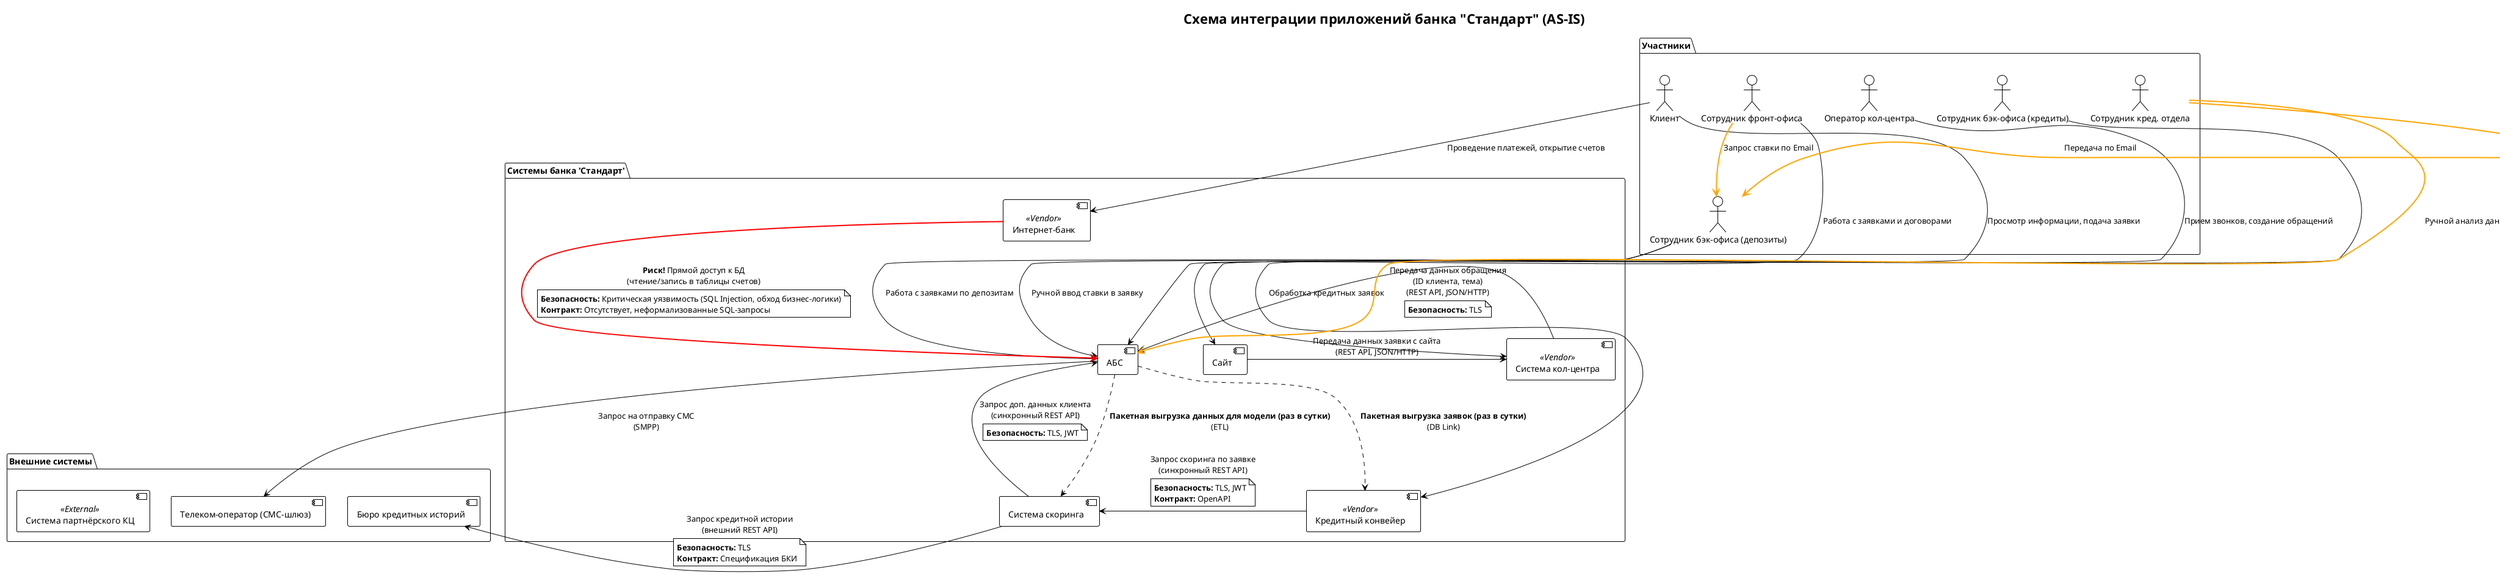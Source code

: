 @startuml
!theme plain
title Схема интеграции приложений банка "Стандарт" (AS-IS)

package "Участники" {
  actor "Клиент" as Client
  actor "Сотрудник фронт-офиса" as FrontOffice
  actor "Сотрудник бэк-офиса (депозиты)" as BackOfficeDepo
  actor "Сотрудник бэк-офиса (кредиты)" as BackOfficeCredit
  actor "Оператор кол-центра" as CallCenterAgent
  actor "Сотрудник кред. отдела" as CreditDept
}

package "Ручные процессы" #LightGrey {
  component "Excel-файл расчета ставок" as ExcelRates <<Manual>>
}

package "Системы банка 'Стандарт'" {
  component "Сайт" as Website
  component "Интернет-банк" as InternetBank <<Vendor>>
  component "АБС" as ABS
  component "Система кол-центра" as CallCenterSystem <<Vendor>>
  component "Кредитный конвейер" as CreditConveyor <<Vendor>>
  component "Система скоринга" as ScoringSystem
}

package "Внешние системы" {
  component "Бюро кредитных историй" as BKI
  component "Телеком-оператор (СМС-шлюз)" as Telecom
  component "Система партнёрского КЦ" as PartnerCCSystem <<External>>
}

' --- Связи участников с системами ---
Client --> Website : Просмотр информации, подача заявки
Client --> InternetBank : Проведение платежей, открытие счетов
FrontOffice --> ABS : Работа с заявками и договорами
BackOfficeDepo --> ABS : Работа с заявками по депозитам
BackOfficeCredit --> CreditConveyor : Обработка кредитных заявок
CallCenterAgent --> CallCenterSystem : Прием звонков, создание обращений

' --- Связи между системами ---
' Проблемная интеграция, выделена цветом
InternetBank -[#red,bold]-> ABS : **Риск!** Прямой доступ к БД\n(чтение/запись в таблицы счетов)
note on link
  **Безопасность:** Критическая уязвимость (SQL Injection, обход бизнес-логики)
  **Контракт:** Отсутствует, неформализованные SQL-запросы
end note

' Пакетные интеграции (узкие места)
ABS ..> CreditConveyor : **Пакетная выгрузка заявок (раз в сутки)**\n(DB Link)
ABS ..> ScoringSystem : **Пакетная выгрузка данных для модели (раз в сутки)**\n(ETL)

' Стандартные интеграции
Website -> CallCenterSystem : Передача данных заявки с сайта\n(REST API, JSON/HTTP)
CallCenterSystem -> ABS : Передача данных обращения\n(ID клиента, тема)\n(REST API, JSON/HTTP)
note on link
  **Безопасность:** TLS
end note
ABS -> Telecom : Запрос на отправку СМС\n(SMPP)
CreditConveyor -> ScoringSystem : Запрос скоринга по заявке\n(синхронный REST API)
note on link
  **Безопасность:** TLS, JWT
  **Контракт:** OpenAPI
end note
ScoringSystem -> ABS : Запрос доп. данных клиента\n(синхронный REST API)
note on link
  **Безопасность:** TLS, JWT
end note
ScoringSystem -> BKI : Запрос кредитной истории\n(внешний REST API)
note on link
  **Безопасность:** TLS
  **Контракт:** Спецификация БКИ
end note

' --- Ручные процессы (Ключевые "узкие места") ---
CreditDept -[#orange,bold].> ABS : Ручной анализ данных клиента (через GUI)
CreditDept -[#orange,bold].> ExcelRates : Ручной расчет ставок
ExcelRates -[#orange,bold].> BackOfficeDepo : Передача по Email

' --- Процесс открытия депозита (Ручные операции) ---
FrontOffice -[#orange,bold].> BackOfficeDepo : Запрос ставки по Email
BackOfficeDepo -> ABS : Ручной ввод ставки в заявку

@enduml